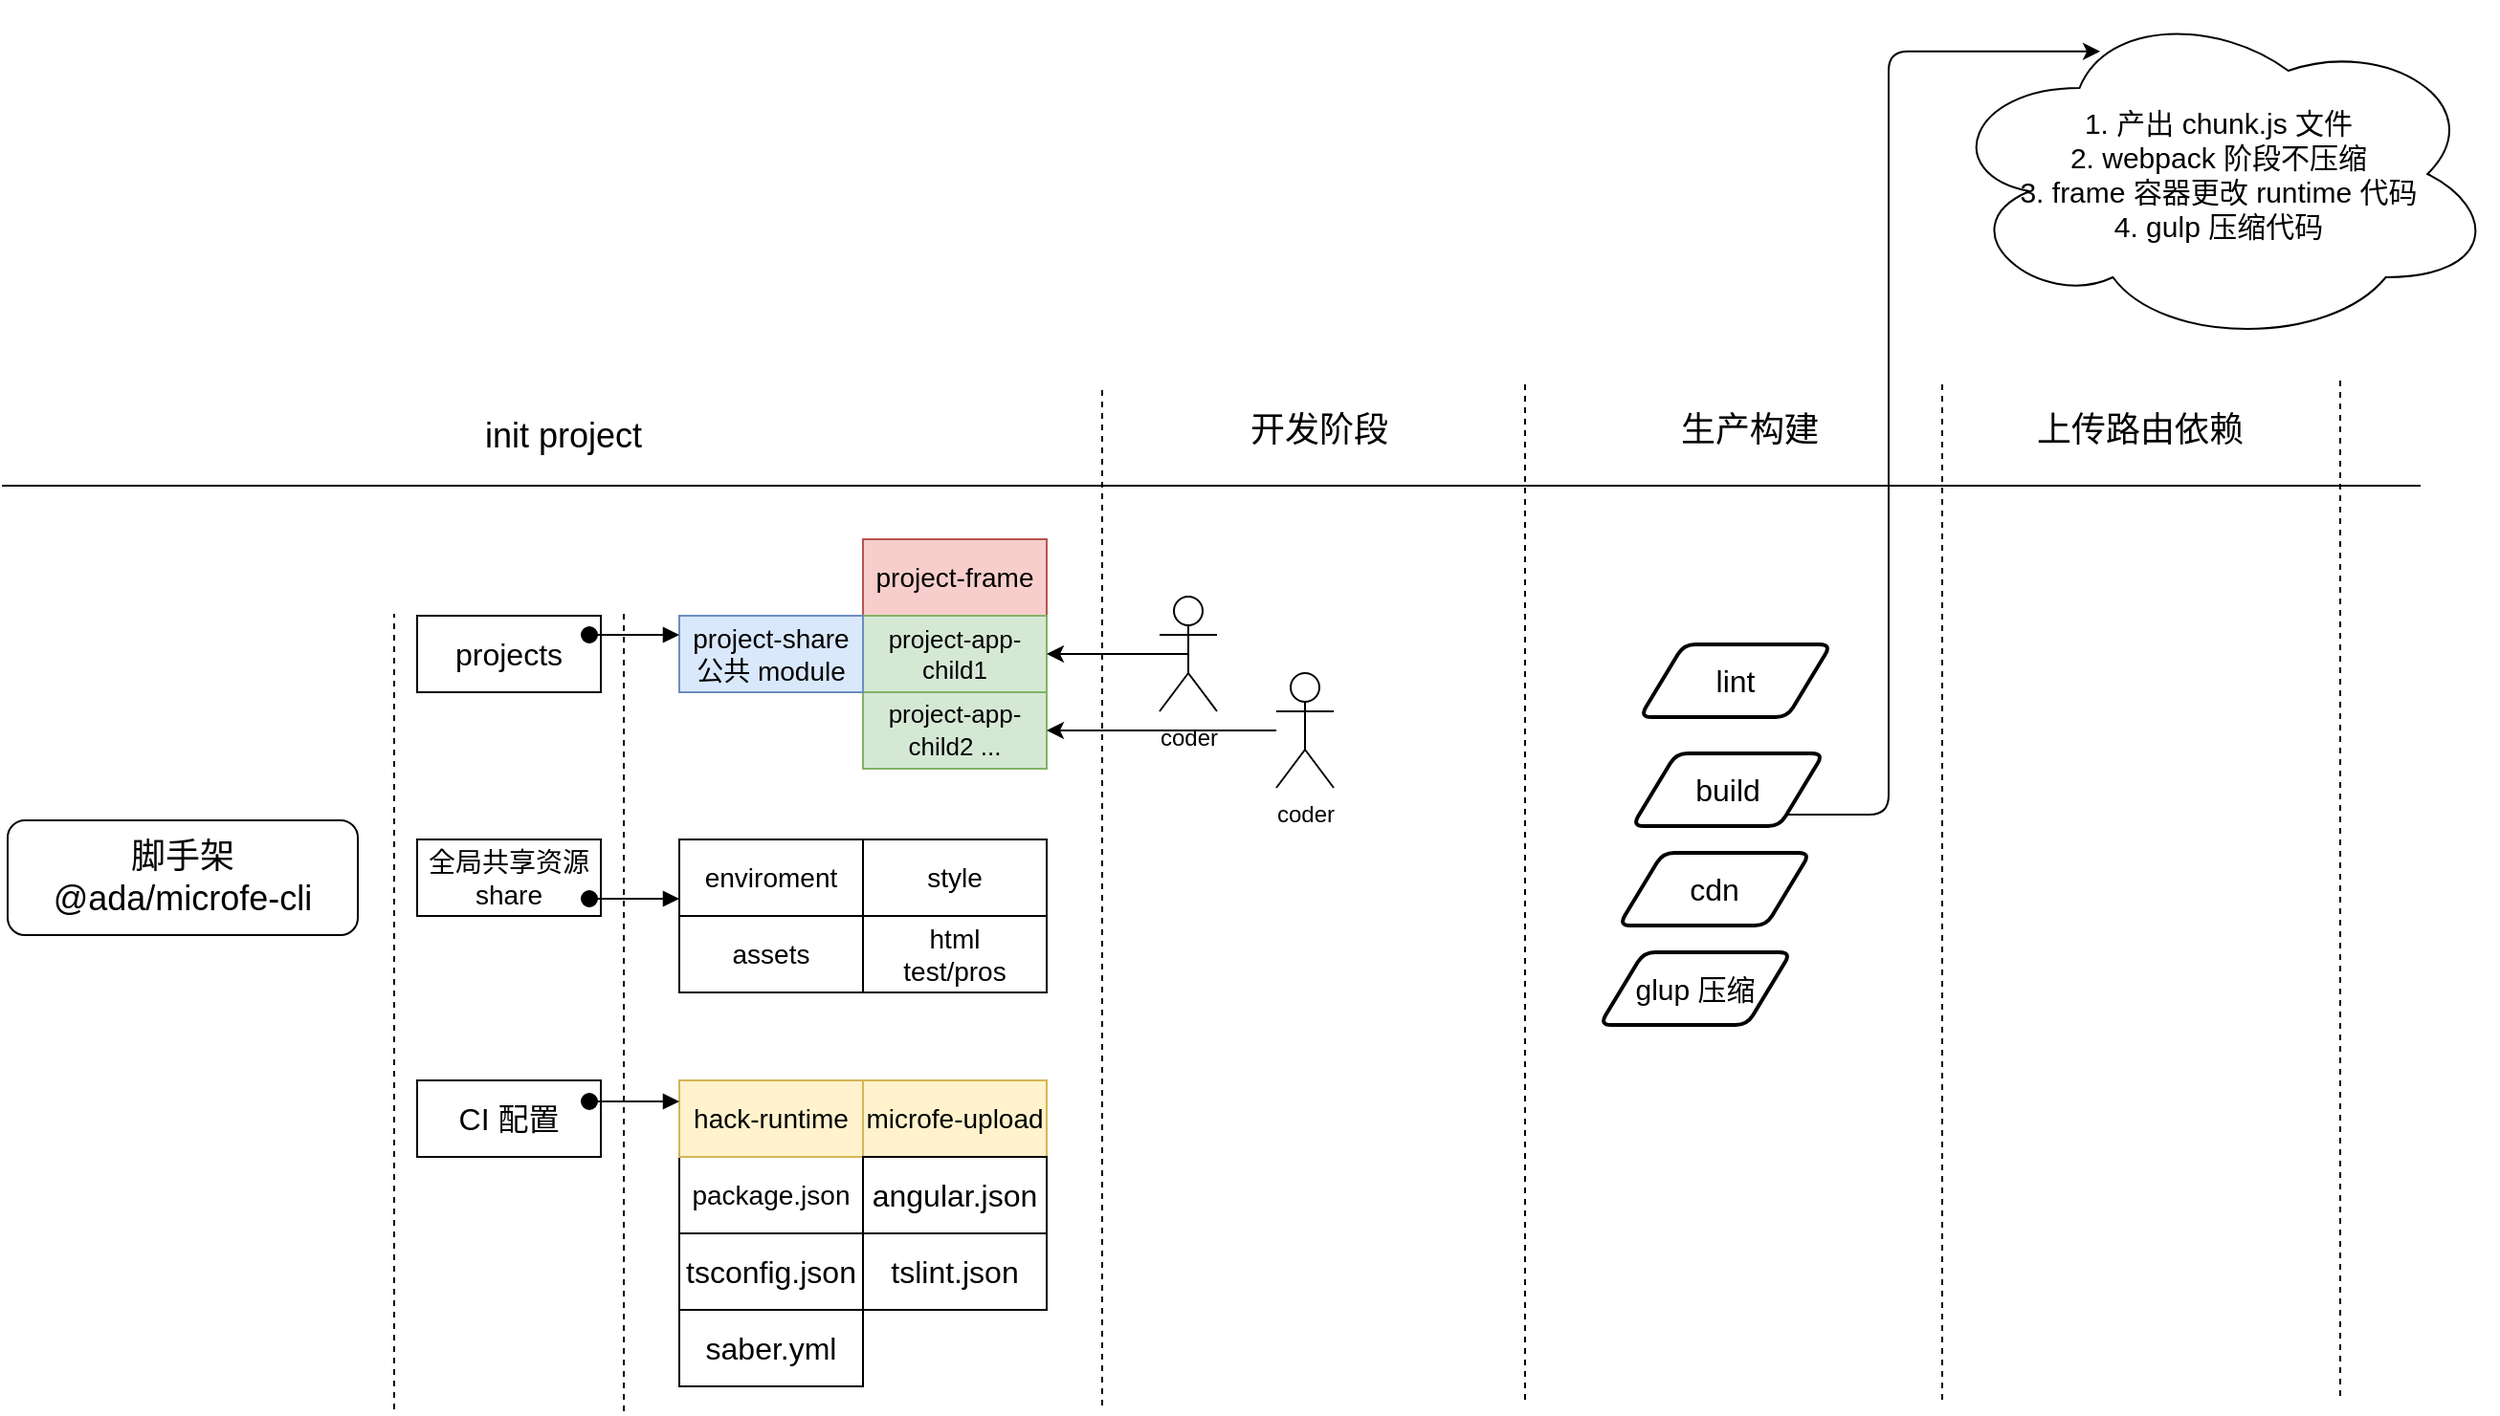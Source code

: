 <mxfile version="13.10.0" type="github">
  <diagram id="kgpKYQtTHZ0yAKxKKP6v" name="Page-1">
    <mxGraphModel dx="1380" dy="934" grid="0" gridSize="10" guides="1" tooltips="1" connect="1" arrows="1" fold="1" page="1" pageScale="1" pageWidth="1654" pageHeight="2336" background="#ffffff" math="0" shadow="0">
      <root>
        <mxCell id="0" />
        <mxCell id="1" parent="0" />
        <mxCell id="BLUn2VgbFZo_RPLo1cwa-1" value="&lt;font style=&quot;font-size: 18px&quot;&gt;脚手架&lt;br&gt;@ada/microfe-cli&lt;br&gt;&lt;/font&gt;" style="rounded=1;whiteSpace=wrap;html=1;" vertex="1" parent="1">
          <mxGeometry x="153" y="727" width="183" height="60" as="geometry" />
        </mxCell>
        <mxCell id="BLUn2VgbFZo_RPLo1cwa-2" value="" style="endArrow=none;dashed=1;html=1;" edge="1" parent="1">
          <mxGeometry width="50" height="50" relative="1" as="geometry">
            <mxPoint x="475" y="1036" as="sourcePoint" />
            <mxPoint x="475" y="618" as="targetPoint" />
          </mxGeometry>
        </mxCell>
        <mxCell id="BLUn2VgbFZo_RPLo1cwa-5" value="&lt;font style=&quot;font-size: 16px&quot;&gt;projects&lt;/font&gt;" style="rounded=0;whiteSpace=wrap;html=1;" vertex="1" parent="1">
          <mxGeometry x="367" y="620" width="96" height="40" as="geometry" />
        </mxCell>
        <mxCell id="BLUn2VgbFZo_RPLo1cwa-6" value="&lt;font style=&quot;font-size: 14px&quot;&gt;package.json&lt;/font&gt;" style="rounded=0;whiteSpace=wrap;html=1;" vertex="1" parent="1">
          <mxGeometry x="504" y="903" width="96" height="40" as="geometry" />
        </mxCell>
        <mxCell id="BLUn2VgbFZo_RPLo1cwa-7" value="&lt;span style=&quot;font-size: 16px&quot;&gt;saber.yml&lt;/span&gt;" style="rounded=0;whiteSpace=wrap;html=1;" vertex="1" parent="1">
          <mxGeometry x="504" y="983" width="96" height="40" as="geometry" />
        </mxCell>
        <mxCell id="BLUn2VgbFZo_RPLo1cwa-8" value="&lt;span style=&quot;font-size: 16px&quot;&gt;CI 配置&lt;/span&gt;" style="rounded=0;whiteSpace=wrap;html=1;" vertex="1" parent="1">
          <mxGeometry x="367" y="863" width="96" height="40" as="geometry" />
        </mxCell>
        <mxCell id="BLUn2VgbFZo_RPLo1cwa-9" value="&lt;span style=&quot;font-size: 16px&quot;&gt;tsconfig.json&lt;/span&gt;" style="rounded=0;whiteSpace=wrap;html=1;" vertex="1" parent="1">
          <mxGeometry x="504" y="943" width="96" height="40" as="geometry" />
        </mxCell>
        <mxCell id="BLUn2VgbFZo_RPLo1cwa-10" value="&lt;font style=&quot;font-size: 14px&quot;&gt;microfe-upload&lt;/font&gt;" style="rounded=0;whiteSpace=wrap;html=1;fillColor=#fff2cc;strokeColor=#d6b656;" vertex="1" parent="1">
          <mxGeometry x="600" y="863" width="96" height="40" as="geometry" />
        </mxCell>
        <mxCell id="BLUn2VgbFZo_RPLo1cwa-11" value="&lt;span style=&quot;font-size: 14px&quot;&gt;hack-runtime&lt;/span&gt;" style="rounded=0;whiteSpace=wrap;html=1;fillColor=#fff2cc;strokeColor=#d6b656;" vertex="1" parent="1">
          <mxGeometry x="504" y="863" width="96" height="40" as="geometry" />
        </mxCell>
        <mxCell id="BLUn2VgbFZo_RPLo1cwa-12" value="&lt;span style=&quot;font-size: 16px&quot;&gt;tslint.json&lt;/span&gt;" style="rounded=0;whiteSpace=wrap;html=1;" vertex="1" parent="1">
          <mxGeometry x="600" y="943" width="96" height="40" as="geometry" />
        </mxCell>
        <mxCell id="BLUn2VgbFZo_RPLo1cwa-13" value="&lt;font style=&quot;font-size: 16px&quot;&gt;angular.json&lt;/font&gt;" style="rounded=0;whiteSpace=wrap;html=1;" vertex="1" parent="1">
          <mxGeometry x="600" y="903" width="96" height="40" as="geometry" />
        </mxCell>
        <mxCell id="BLUn2VgbFZo_RPLo1cwa-14" value="&lt;font style=&quot;font-size: 14px&quot;&gt;全局共享资源&lt;br&gt;share&lt;br&gt;&lt;/font&gt;" style="rounded=0;whiteSpace=wrap;html=1;" vertex="1" parent="1">
          <mxGeometry x="367" y="737" width="96" height="40" as="geometry" />
        </mxCell>
        <mxCell id="BLUn2VgbFZo_RPLo1cwa-15" value="&lt;span style=&quot;font-size: 14px&quot;&gt;enviroment&lt;/span&gt;" style="rounded=0;whiteSpace=wrap;html=1;" vertex="1" parent="1">
          <mxGeometry x="504" y="737" width="96" height="40" as="geometry" />
        </mxCell>
        <mxCell id="BLUn2VgbFZo_RPLo1cwa-16" value="&lt;span style=&quot;font-size: 14px&quot;&gt;html&lt;br&gt;test/pros&lt;br&gt;&lt;/span&gt;" style="rounded=0;whiteSpace=wrap;html=1;" vertex="1" parent="1">
          <mxGeometry x="600" y="777" width="96" height="40" as="geometry" />
        </mxCell>
        <mxCell id="BLUn2VgbFZo_RPLo1cwa-18" value="&lt;span style=&quot;font-size: 14px&quot;&gt;style&lt;br&gt;&lt;/span&gt;" style="rounded=0;whiteSpace=wrap;html=1;" vertex="1" parent="1">
          <mxGeometry x="600" y="737" width="96" height="40" as="geometry" />
        </mxCell>
        <mxCell id="BLUn2VgbFZo_RPLo1cwa-19" value="&lt;span style=&quot;font-size: 14px&quot;&gt;assets&lt;br&gt;&lt;/span&gt;" style="rounded=0;whiteSpace=wrap;html=1;" vertex="1" parent="1">
          <mxGeometry x="504" y="777" width="96" height="40" as="geometry" />
        </mxCell>
        <mxCell id="BLUn2VgbFZo_RPLo1cwa-20" value="&lt;span style=&quot;font-size: 14px&quot;&gt;project-frame&lt;/span&gt;" style="rounded=0;whiteSpace=wrap;html=1;fillColor=#f8cecc;strokeColor=#b85450;" vertex="1" parent="1">
          <mxGeometry x="600" y="580" width="96" height="40" as="geometry" />
        </mxCell>
        <mxCell id="BLUn2VgbFZo_RPLo1cwa-21" value="&lt;font style=&quot;font-size: 13px&quot;&gt;project-app-child1&lt;/font&gt;" style="rounded=0;whiteSpace=wrap;html=1;fillColor=#d5e8d4;strokeColor=#82b366;" vertex="1" parent="1">
          <mxGeometry x="600" y="620" width="96" height="40" as="geometry" />
        </mxCell>
        <mxCell id="BLUn2VgbFZo_RPLo1cwa-22" value="&lt;span style=&quot;font-size: 13px&quot;&gt;project-app-child2 ...&lt;/span&gt;&lt;span style=&quot;font-size: 14px&quot;&gt;&lt;br&gt;&lt;/span&gt;" style="rounded=0;whiteSpace=wrap;html=1;fillColor=#d5e8d4;strokeColor=#82b366;" vertex="1" parent="1">
          <mxGeometry x="600" y="660" width="96" height="40" as="geometry" />
        </mxCell>
        <mxCell id="BLUn2VgbFZo_RPLo1cwa-23" value="&lt;span style=&quot;font-size: 14px&quot;&gt;project-share&lt;br&gt;公共 module&lt;br&gt;&lt;/span&gt;" style="rounded=0;whiteSpace=wrap;html=1;fillColor=#dae8fc;strokeColor=#6c8ebf;" vertex="1" parent="1">
          <mxGeometry x="504" y="620" width="96" height="40" as="geometry" />
        </mxCell>
        <mxCell id="BLUn2VgbFZo_RPLo1cwa-24" value="" style="endArrow=none;dashed=1;html=1;" edge="1" parent="1">
          <mxGeometry width="50" height="50" relative="1" as="geometry">
            <mxPoint x="355" y="1035" as="sourcePoint" />
            <mxPoint x="355" y="619" as="targetPoint" />
          </mxGeometry>
        </mxCell>
        <mxCell id="BLUn2VgbFZo_RPLo1cwa-26" value="" style="verticalAlign=bottom;startArrow=oval;endArrow=block;startSize=8;shadow=0;strokeWidth=1;" edge="1" parent="1">
          <mxGeometry relative="1" as="geometry">
            <mxPoint x="457" y="630" as="sourcePoint" />
            <mxPoint x="504" y="630" as="targetPoint" />
          </mxGeometry>
        </mxCell>
        <mxCell id="BLUn2VgbFZo_RPLo1cwa-27" value="" style="verticalAlign=bottom;startArrow=oval;endArrow=block;startSize=8;shadow=0;strokeWidth=1;" edge="1" parent="1">
          <mxGeometry relative="1" as="geometry">
            <mxPoint x="457" y="768" as="sourcePoint" />
            <mxPoint x="504" y="768" as="targetPoint" />
          </mxGeometry>
        </mxCell>
        <mxCell id="BLUn2VgbFZo_RPLo1cwa-28" value="" style="verticalAlign=bottom;startArrow=oval;endArrow=block;startSize=8;shadow=0;strokeWidth=1;" edge="1" parent="1">
          <mxGeometry relative="1" as="geometry">
            <mxPoint x="457" y="874" as="sourcePoint" />
            <mxPoint x="504" y="874" as="targetPoint" />
          </mxGeometry>
        </mxCell>
        <mxCell id="BLUn2VgbFZo_RPLo1cwa-30" style="edgeStyle=orthogonalEdgeStyle;rounded=0;orthogonalLoop=1;jettySize=auto;html=1;exitX=0.5;exitY=0.5;exitDx=0;exitDy=0;exitPerimeter=0;entryX=1;entryY=0.5;entryDx=0;entryDy=0;" edge="1" parent="1" source="BLUn2VgbFZo_RPLo1cwa-29" target="BLUn2VgbFZo_RPLo1cwa-21">
          <mxGeometry relative="1" as="geometry" />
        </mxCell>
        <mxCell id="BLUn2VgbFZo_RPLo1cwa-29" value="coder" style="shape=umlActor;verticalLabelPosition=bottom;verticalAlign=top;html=1;outlineConnect=0;" vertex="1" parent="1">
          <mxGeometry x="755" y="610" width="30" height="60" as="geometry" />
        </mxCell>
        <mxCell id="BLUn2VgbFZo_RPLo1cwa-34" style="edgeStyle=orthogonalEdgeStyle;rounded=0;orthogonalLoop=1;jettySize=auto;html=1;entryX=1;entryY=0.5;entryDx=0;entryDy=0;" edge="1" parent="1" source="BLUn2VgbFZo_RPLo1cwa-32" target="BLUn2VgbFZo_RPLo1cwa-22">
          <mxGeometry relative="1" as="geometry" />
        </mxCell>
        <mxCell id="BLUn2VgbFZo_RPLo1cwa-32" value="coder" style="shape=umlActor;verticalLabelPosition=bottom;verticalAlign=top;html=1;outlineConnect=0;" vertex="1" parent="1">
          <mxGeometry x="816" y="650" width="30" height="60" as="geometry" />
        </mxCell>
        <mxCell id="BLUn2VgbFZo_RPLo1cwa-46" value="" style="endArrow=none;dashed=1;html=1;" edge="1" parent="1">
          <mxGeometry width="50" height="50" relative="1" as="geometry">
            <mxPoint x="725" y="1033" as="sourcePoint" />
            <mxPoint x="725" y="501" as="targetPoint" />
          </mxGeometry>
        </mxCell>
        <mxCell id="BLUn2VgbFZo_RPLo1cwa-48" value="" style="endArrow=none;html=1;" edge="1" parent="1">
          <mxGeometry width="50" height="50" relative="1" as="geometry">
            <mxPoint x="150" y="552" as="sourcePoint" />
            <mxPoint x="1414" y="552" as="targetPoint" />
          </mxGeometry>
        </mxCell>
        <mxCell id="BLUn2VgbFZo_RPLo1cwa-49" value="" style="endArrow=none;dashed=1;html=1;" edge="1" parent="1">
          <mxGeometry width="50" height="50" relative="1" as="geometry">
            <mxPoint x="946" y="1030" as="sourcePoint" />
            <mxPoint x="946" y="498" as="targetPoint" />
          </mxGeometry>
        </mxCell>
        <mxCell id="BLUn2VgbFZo_RPLo1cwa-50" value="&lt;font style=&quot;font-size: 18px&quot;&gt;init project&lt;/font&gt;" style="text;html=1;align=center;verticalAlign=middle;resizable=0;points=[];autosize=1;" vertex="1" parent="1">
          <mxGeometry x="397" y="516" width="92" height="20" as="geometry" />
        </mxCell>
        <mxCell id="BLUn2VgbFZo_RPLo1cwa-51" value="&lt;font style=&quot;font-size: 18px&quot;&gt;开发阶段&lt;/font&gt;" style="text;html=1;align=center;verticalAlign=middle;resizable=0;points=[];autosize=1;" vertex="1" parent="1">
          <mxGeometry x="797" y="513" width="82" height="20" as="geometry" />
        </mxCell>
        <mxCell id="BLUn2VgbFZo_RPLo1cwa-52" value="&lt;span style=&quot;font-size: 18px&quot;&gt;生产构建&lt;/span&gt;" style="text;html=1;align=center;verticalAlign=middle;resizable=0;points=[];autosize=1;" vertex="1" parent="1">
          <mxGeometry x="1022" y="513" width="82" height="20" as="geometry" />
        </mxCell>
        <mxCell id="BLUn2VgbFZo_RPLo1cwa-53" value="" style="endArrow=none;dashed=1;html=1;" edge="1" parent="1">
          <mxGeometry width="50" height="50" relative="1" as="geometry">
            <mxPoint x="1164" y="1030" as="sourcePoint" />
            <mxPoint x="1164" y="498" as="targetPoint" />
          </mxGeometry>
        </mxCell>
        <mxCell id="BLUn2VgbFZo_RPLo1cwa-54" value="" style="endArrow=none;dashed=1;html=1;" edge="1" parent="1">
          <mxGeometry width="50" height="50" relative="1" as="geometry">
            <mxPoint x="1372" y="1028" as="sourcePoint" />
            <mxPoint x="1372" y="496" as="targetPoint" />
          </mxGeometry>
        </mxCell>
        <mxCell id="BLUn2VgbFZo_RPLo1cwa-55" value="&lt;span style=&quot;font-size: 18px&quot;&gt;上传路由依赖&lt;/span&gt;" style="text;html=1;align=center;verticalAlign=middle;resizable=0;points=[];autosize=1;" vertex="1" parent="1">
          <mxGeometry x="1208" y="513" width="118" height="20" as="geometry" />
        </mxCell>
        <mxCell id="BLUn2VgbFZo_RPLo1cwa-61" value="&lt;font style=&quot;font-size: 16px&quot;&gt;build&lt;/font&gt;" style="shape=parallelogram;html=1;strokeWidth=2;perimeter=parallelogramPerimeter;whiteSpace=wrap;rounded=1;arcSize=12;size=0.23;" vertex="1" parent="1">
          <mxGeometry x="1002" y="692" width="100" height="38" as="geometry" />
        </mxCell>
        <mxCell id="BLUn2VgbFZo_RPLo1cwa-62" value="&lt;font style=&quot;font-size: 16px&quot;&gt;cdn&lt;/font&gt;" style="shape=parallelogram;html=1;strokeWidth=2;perimeter=parallelogramPerimeter;whiteSpace=wrap;rounded=1;arcSize=12;size=0.23;" vertex="1" parent="1">
          <mxGeometry x="995" y="744" width="100" height="38" as="geometry" />
        </mxCell>
        <mxCell id="BLUn2VgbFZo_RPLo1cwa-63" value="&lt;font style=&quot;font-size: 16px&quot;&gt;lint&lt;/font&gt;" style="shape=parallelogram;html=1;strokeWidth=2;perimeter=parallelogramPerimeter;whiteSpace=wrap;rounded=1;arcSize=12;size=0.23;" vertex="1" parent="1">
          <mxGeometry x="1006" y="635" width="100" height="38" as="geometry" />
        </mxCell>
        <mxCell id="BLUn2VgbFZo_RPLo1cwa-64" value="&lt;font style=&quot;font-size: 15px&quot;&gt;glup 压缩&lt;/font&gt;" style="shape=parallelogram;html=1;strokeWidth=2;perimeter=parallelogramPerimeter;whiteSpace=wrap;rounded=1;arcSize=12;size=0.23;" vertex="1" parent="1">
          <mxGeometry x="985" y="796" width="100" height="38" as="geometry" />
        </mxCell>
        <mxCell id="BLUn2VgbFZo_RPLo1cwa-65" value="&lt;font style=&quot;font-size: 15px&quot;&gt;1. 产出 chunk.js 文件&lt;br&gt;2. webpack 阶段不压缩&lt;br&gt;3. frame 容器更改 runtime 代码&lt;br&gt;4. gulp 压缩代码&lt;/font&gt;" style="ellipse;shape=cloud;whiteSpace=wrap;html=1;" vertex="1" parent="1">
          <mxGeometry x="1163" y="299" width="291" height="180" as="geometry" />
        </mxCell>
        <mxCell id="BLUn2VgbFZo_RPLo1cwa-66" value="" style="edgeStyle=elbowEdgeStyle;elbow=horizontal;endArrow=classic;html=1;entryX=0.287;entryY=0.144;entryDx=0;entryDy=0;entryPerimeter=0;" edge="1" parent="1" source="BLUn2VgbFZo_RPLo1cwa-61" target="BLUn2VgbFZo_RPLo1cwa-65">
          <mxGeometry width="50" height="50" relative="1" as="geometry">
            <mxPoint x="1058" y="799" as="sourcePoint" />
            <mxPoint x="1108" y="749" as="targetPoint" />
            <Array as="points">
              <mxPoint x="1136" y="724" />
            </Array>
          </mxGeometry>
        </mxCell>
      </root>
    </mxGraphModel>
  </diagram>
</mxfile>
